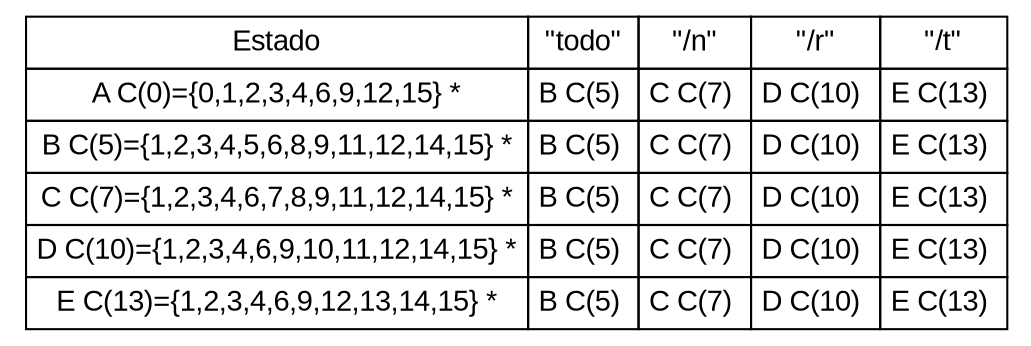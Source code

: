 digraph G { 
size ="30";
node[ shape = none, fontname = "Arial" ]; 
set1[ label=< 
<TABLE BORDER="0" CELLBORDER="1" CELLSPACING="0" CELLPADDING="4"> 
<TR> 
<TD>Estado</TD> 
<TD>"todo"</TD> 
<TD>"/n"</TD> 
<TD>"/r"</TD> 
<TD>"/t"</TD> 
</TR> 
<TR> 
<TD>A C(0)={0,1,2,3,4,6,9,12,15} *</TD> 
<TD>B C(5) </TD> 
<TD>C C(7) </TD> 
<TD>D C(10) </TD> 
<TD>E C(13) </TD> 
</TR> 
<TR> 
<TD>B C(5)={1,2,3,4,5,6,8,9,11,12,14,15} *</TD> 
<TD>B C(5) </TD> 
<TD>C C(7) </TD> 
<TD>D C(10) </TD> 
<TD>E C(13) </TD> 
</TR> 
<TR> 
<TD>C C(7)={1,2,3,4,6,7,8,9,11,12,14,15} *</TD> 
<TD>B C(5) </TD> 
<TD>C C(7) </TD> 
<TD>D C(10) </TD> 
<TD>E C(13) </TD> 
</TR> 
<TR> 
<TD>D C(10)={1,2,3,4,6,9,10,11,12,14,15} *</TD> 
<TD>B C(5) </TD> 
<TD>C C(7) </TD> 
<TD>D C(10) </TD> 
<TD>E C(13) </TD> 
</TR> 
<TR> 
<TD>E C(13)={1,2,3,4,6,9,12,13,14,15} *</TD> 
<TD>B C(5) </TD> 
<TD>C C(7) </TD> 
<TD>D C(10) </TD> 
<TD>E C(13) </TD> 
</TR> 
</TABLE>>];}